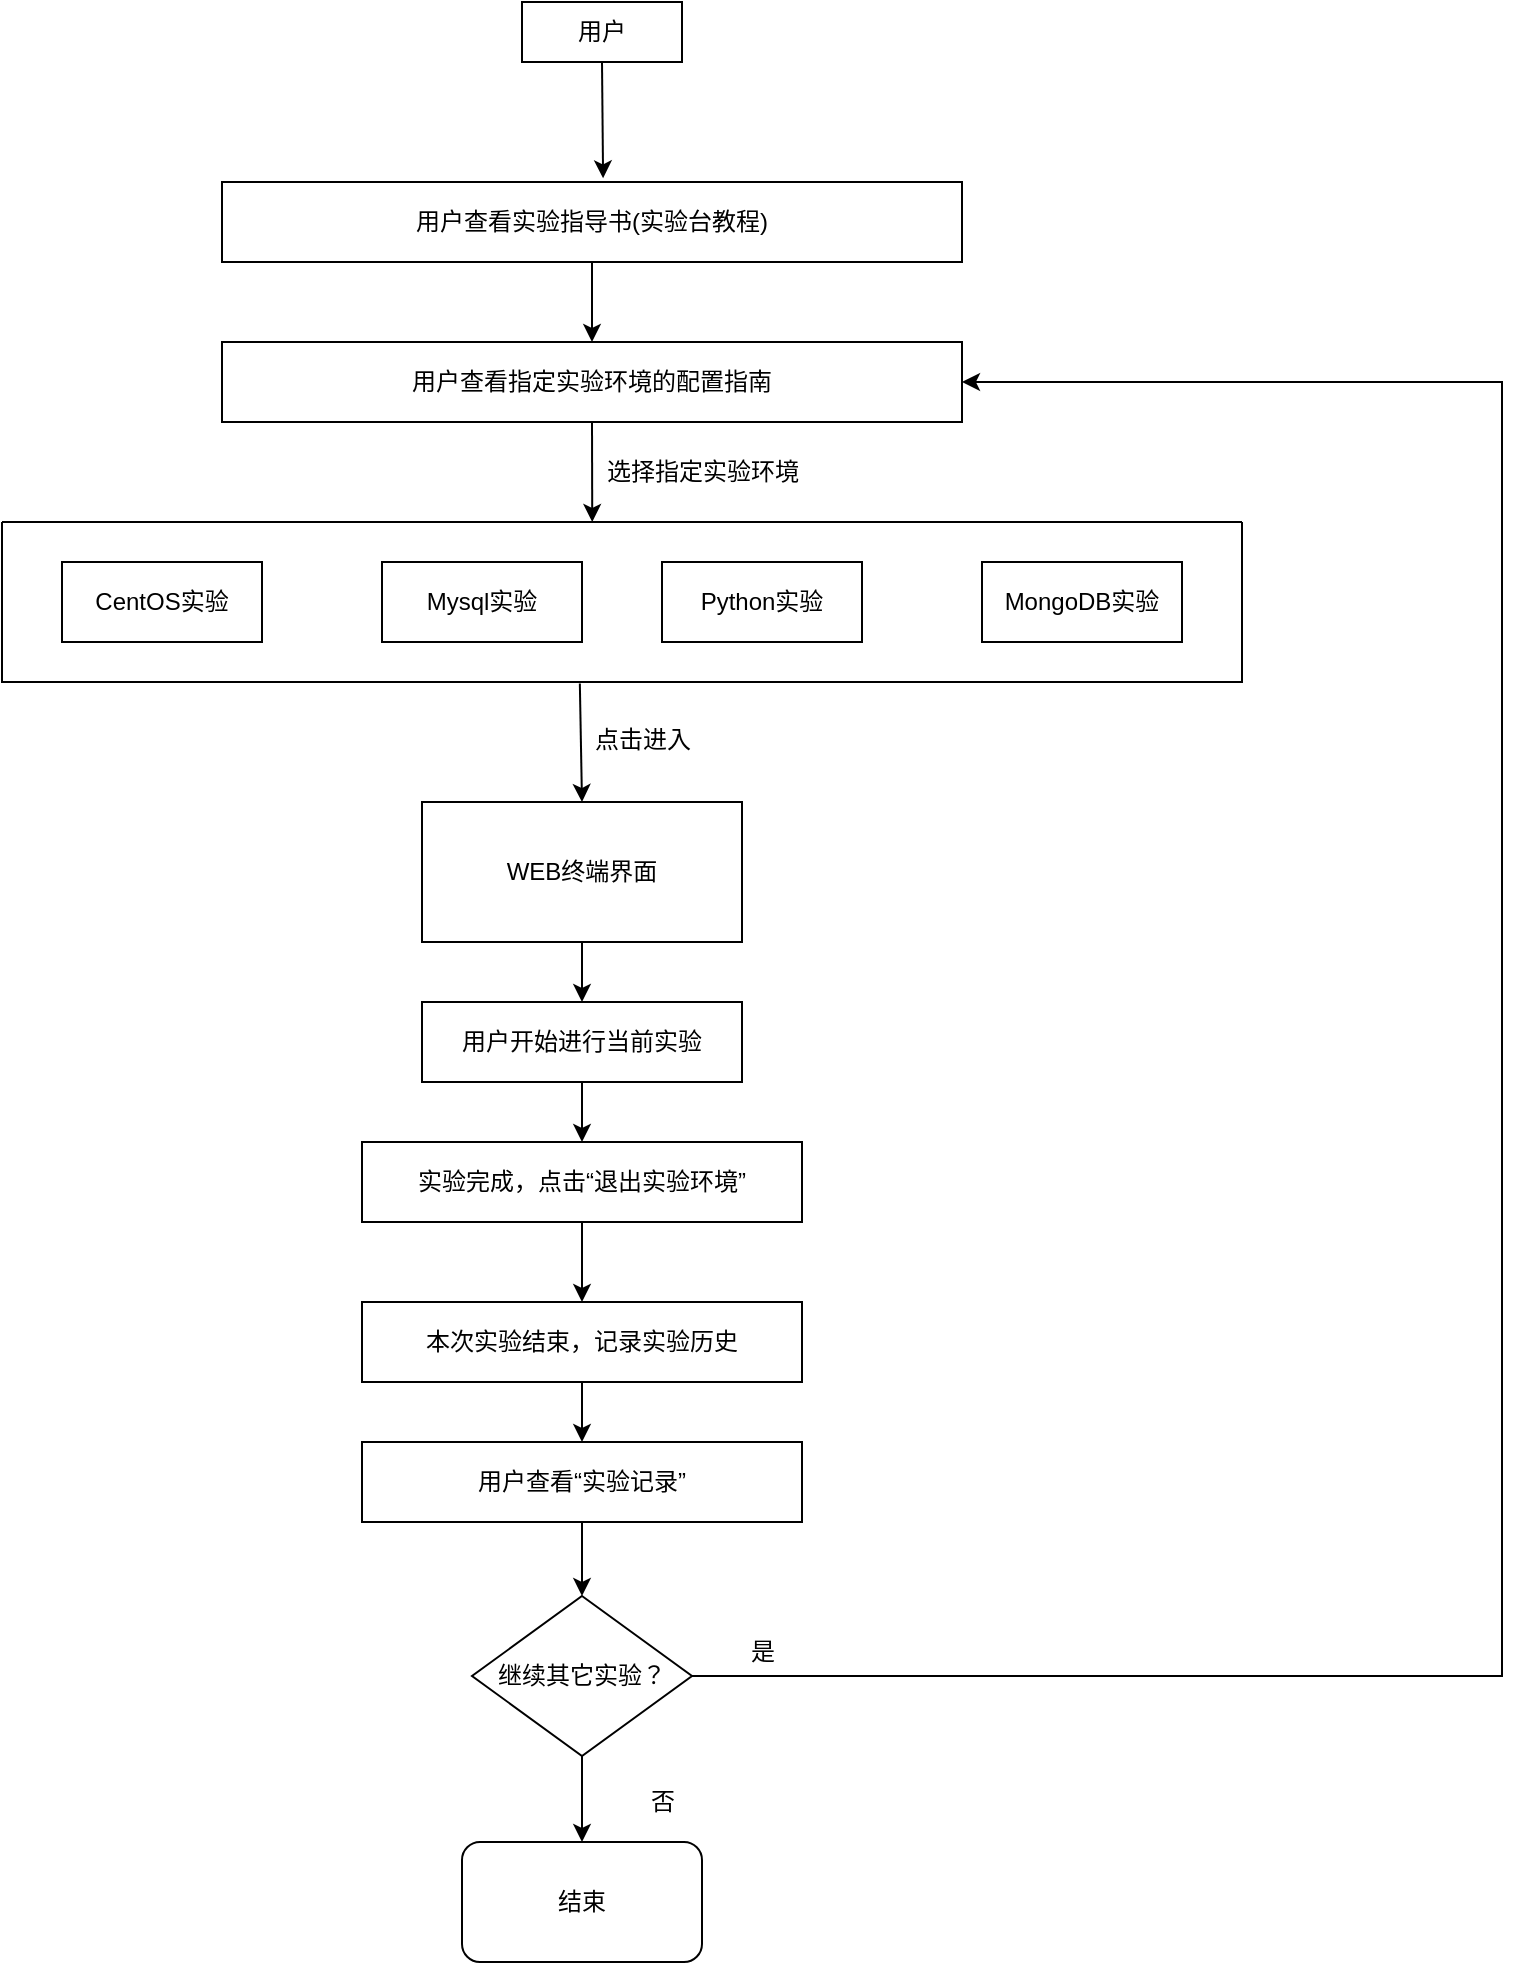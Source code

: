 <mxfile version="21.1.4" type="github">
  <diagram name="第 1 页" id="iDBu9g9PRlwvheA5kxvF">
    <mxGraphModel dx="2179" dy="858" grid="1" gridSize="10" guides="1" tooltips="1" connect="1" arrows="1" fold="1" page="1" pageScale="1" pageWidth="1169" pageHeight="827" math="0" shadow="0">
      <root>
        <mxCell id="0" />
        <mxCell id="1" parent="0" />
        <mxCell id="VXXbkN8eZvHn7JUf34pw-2" value="用户" style="rounded=0;whiteSpace=wrap;html=1;" vertex="1" parent="1">
          <mxGeometry x="510" y="30" width="80" height="30" as="geometry" />
        </mxCell>
        <mxCell id="VXXbkN8eZvHn7JUf34pw-3" value="用户查看实验指导书(实验台教程)" style="rounded=0;whiteSpace=wrap;html=1;" vertex="1" parent="1">
          <mxGeometry x="360" y="120" width="370" height="40" as="geometry" />
        </mxCell>
        <mxCell id="VXXbkN8eZvHn7JUf34pw-4" value="用户查看指定实验环境的配置指南" style="rounded=0;whiteSpace=wrap;html=1;" vertex="1" parent="1">
          <mxGeometry x="360" y="200" width="370" height="40" as="geometry" />
        </mxCell>
        <mxCell id="VXXbkN8eZvHn7JUf34pw-6" value="CentOS实验" style="rounded=0;whiteSpace=wrap;html=1;" vertex="1" parent="1">
          <mxGeometry x="280" y="310" width="100" height="40" as="geometry" />
        </mxCell>
        <mxCell id="VXXbkN8eZvHn7JUf34pw-7" value="Mysql实验" style="rounded=0;whiteSpace=wrap;html=1;" vertex="1" parent="1">
          <mxGeometry x="440" y="310" width="100" height="40" as="geometry" />
        </mxCell>
        <mxCell id="VXXbkN8eZvHn7JUf34pw-8" value="Python实验" style="rounded=0;whiteSpace=wrap;html=1;" vertex="1" parent="1">
          <mxGeometry x="580" y="310" width="100" height="40" as="geometry" />
        </mxCell>
        <mxCell id="VXXbkN8eZvHn7JUf34pw-9" value="MongoDB实验" style="rounded=0;whiteSpace=wrap;html=1;" vertex="1" parent="1">
          <mxGeometry x="740" y="310" width="100" height="40" as="geometry" />
        </mxCell>
        <mxCell id="VXXbkN8eZvHn7JUf34pw-10" value="" style="swimlane;startSize=0;" vertex="1" parent="1">
          <mxGeometry x="250" y="290" width="620" height="80" as="geometry" />
        </mxCell>
        <mxCell id="VXXbkN8eZvHn7JUf34pw-11" value="WEB终端界面" style="rounded=0;whiteSpace=wrap;html=1;" vertex="1" parent="1">
          <mxGeometry x="460" y="430" width="160" height="70" as="geometry" />
        </mxCell>
        <mxCell id="VXXbkN8eZvHn7JUf34pw-12" value="用户开始进行当前实验" style="rounded=0;whiteSpace=wrap;html=1;" vertex="1" parent="1">
          <mxGeometry x="460" y="530" width="160" height="40" as="geometry" />
        </mxCell>
        <mxCell id="VXXbkN8eZvHn7JUf34pw-13" value="实验完成，点击“退出实验环境”" style="rounded=0;whiteSpace=wrap;html=1;" vertex="1" parent="1">
          <mxGeometry x="430" y="600" width="220" height="40" as="geometry" />
        </mxCell>
        <mxCell id="VXXbkN8eZvHn7JUf34pw-14" value="本次实验结束，记录实验历史" style="rounded=0;whiteSpace=wrap;html=1;" vertex="1" parent="1">
          <mxGeometry x="430" y="680" width="220" height="40" as="geometry" />
        </mxCell>
        <mxCell id="VXXbkN8eZvHn7JUf34pw-15" value="用户查看“实验记录”" style="rounded=0;whiteSpace=wrap;html=1;" vertex="1" parent="1">
          <mxGeometry x="430" y="750" width="220" height="40" as="geometry" />
        </mxCell>
        <mxCell id="VXXbkN8eZvHn7JUf34pw-16" value="继续其它实验？" style="rhombus;whiteSpace=wrap;html=1;" vertex="1" parent="1">
          <mxGeometry x="485" y="827" width="110" height="80" as="geometry" />
        </mxCell>
        <mxCell id="VXXbkN8eZvHn7JUf34pw-17" value="" style="endArrow=classic;html=1;rounded=0;exitX=1;exitY=0.5;exitDx=0;exitDy=0;entryX=1;entryY=0.5;entryDx=0;entryDy=0;" edge="1" parent="1" source="VXXbkN8eZvHn7JUf34pw-16" target="VXXbkN8eZvHn7JUf34pw-4">
          <mxGeometry width="50" height="50" relative="1" as="geometry">
            <mxPoint x="390" y="710" as="sourcePoint" />
            <mxPoint x="440" y="660" as="targetPoint" />
            <Array as="points">
              <mxPoint x="1000" y="867" />
              <mxPoint x="1000" y="220" />
            </Array>
          </mxGeometry>
        </mxCell>
        <mxCell id="VXXbkN8eZvHn7JUf34pw-18" value="是" style="text;html=1;align=center;verticalAlign=middle;resizable=0;points=[];autosize=1;strokeColor=none;fillColor=none;" vertex="1" parent="1">
          <mxGeometry x="610" y="840" width="40" height="30" as="geometry" />
        </mxCell>
        <mxCell id="VXXbkN8eZvHn7JUf34pw-20" value="结束" style="rounded=1;whiteSpace=wrap;html=1;" vertex="1" parent="1">
          <mxGeometry x="480" y="950" width="120" height="60" as="geometry" />
        </mxCell>
        <mxCell id="VXXbkN8eZvHn7JUf34pw-21" value="" style="endArrow=classic;html=1;rounded=0;entryX=0.5;entryY=0;entryDx=0;entryDy=0;exitX=0.5;exitY=1;exitDx=0;exitDy=0;" edge="1" parent="1" source="VXXbkN8eZvHn7JUf34pw-16" target="VXXbkN8eZvHn7JUf34pw-20">
          <mxGeometry width="50" height="50" relative="1" as="geometry">
            <mxPoint x="390" y="710" as="sourcePoint" />
            <mxPoint x="440" y="660" as="targetPoint" />
          </mxGeometry>
        </mxCell>
        <mxCell id="VXXbkN8eZvHn7JUf34pw-22" value="否" style="text;html=1;align=center;verticalAlign=middle;resizable=0;points=[];autosize=1;strokeColor=none;fillColor=none;" vertex="1" parent="1">
          <mxGeometry x="560" y="915" width="40" height="30" as="geometry" />
        </mxCell>
        <mxCell id="VXXbkN8eZvHn7JUf34pw-23" value="" style="endArrow=classic;html=1;rounded=0;exitX=0.5;exitY=1;exitDx=0;exitDy=0;entryX=0.515;entryY=-0.046;entryDx=0;entryDy=0;entryPerimeter=0;" edge="1" parent="1" source="VXXbkN8eZvHn7JUf34pw-2" target="VXXbkN8eZvHn7JUf34pw-3">
          <mxGeometry width="50" height="50" relative="1" as="geometry">
            <mxPoint x="390" y="360" as="sourcePoint" />
            <mxPoint x="440" y="310" as="targetPoint" />
          </mxGeometry>
        </mxCell>
        <mxCell id="VXXbkN8eZvHn7JUf34pw-24" value="" style="endArrow=classic;html=1;rounded=0;exitX=0.5;exitY=1;exitDx=0;exitDy=0;entryX=0.5;entryY=0;entryDx=0;entryDy=0;" edge="1" parent="1" source="VXXbkN8eZvHn7JUf34pw-3" target="VXXbkN8eZvHn7JUf34pw-4">
          <mxGeometry width="50" height="50" relative="1" as="geometry">
            <mxPoint x="390" y="430" as="sourcePoint" />
            <mxPoint x="440" y="380" as="targetPoint" />
          </mxGeometry>
        </mxCell>
        <mxCell id="VXXbkN8eZvHn7JUf34pw-25" value="" style="endArrow=classic;html=1;rounded=0;exitX=0.5;exitY=1;exitDx=0;exitDy=0;entryX=0.476;entryY=0;entryDx=0;entryDy=0;entryPerimeter=0;" edge="1" parent="1" source="VXXbkN8eZvHn7JUf34pw-4" target="VXXbkN8eZvHn7JUf34pw-10">
          <mxGeometry width="50" height="50" relative="1" as="geometry">
            <mxPoint x="390" y="430" as="sourcePoint" />
            <mxPoint x="440" y="380" as="targetPoint" />
          </mxGeometry>
        </mxCell>
        <mxCell id="VXXbkN8eZvHn7JUf34pw-26" value="选择指定实验环境" style="text;html=1;align=center;verticalAlign=middle;resizable=0;points=[];autosize=1;strokeColor=none;fillColor=none;" vertex="1" parent="1">
          <mxGeometry x="540" y="250" width="120" height="30" as="geometry" />
        </mxCell>
        <mxCell id="VXXbkN8eZvHn7JUf34pw-27" value="" style="endArrow=classic;html=1;rounded=0;exitX=0.466;exitY=1.01;exitDx=0;exitDy=0;exitPerimeter=0;entryX=0.5;entryY=0;entryDx=0;entryDy=0;" edge="1" parent="1" source="VXXbkN8eZvHn7JUf34pw-10" target="VXXbkN8eZvHn7JUf34pw-11">
          <mxGeometry width="50" height="50" relative="1" as="geometry">
            <mxPoint x="390" y="570" as="sourcePoint" />
            <mxPoint x="440" y="520" as="targetPoint" />
          </mxGeometry>
        </mxCell>
        <mxCell id="VXXbkN8eZvHn7JUf34pw-28" value="点击进入" style="text;html=1;align=center;verticalAlign=middle;resizable=0;points=[];autosize=1;strokeColor=none;fillColor=none;" vertex="1" parent="1">
          <mxGeometry x="535" y="384" width="70" height="30" as="geometry" />
        </mxCell>
        <mxCell id="VXXbkN8eZvHn7JUf34pw-29" value="" style="endArrow=classic;html=1;rounded=0;exitX=0.5;exitY=1;exitDx=0;exitDy=0;entryX=0.5;entryY=0;entryDx=0;entryDy=0;" edge="1" parent="1" source="VXXbkN8eZvHn7JUf34pw-11" target="VXXbkN8eZvHn7JUf34pw-12">
          <mxGeometry width="50" height="50" relative="1" as="geometry">
            <mxPoint x="440" y="530" as="sourcePoint" />
            <mxPoint x="490" y="480" as="targetPoint" />
          </mxGeometry>
        </mxCell>
        <mxCell id="VXXbkN8eZvHn7JUf34pw-30" value="" style="endArrow=classic;html=1;rounded=0;entryX=0.5;entryY=0;entryDx=0;entryDy=0;exitX=0.5;exitY=1;exitDx=0;exitDy=0;" edge="1" parent="1" source="VXXbkN8eZvHn7JUf34pw-12" target="VXXbkN8eZvHn7JUf34pw-13">
          <mxGeometry width="50" height="50" relative="1" as="geometry">
            <mxPoint x="440" y="530" as="sourcePoint" />
            <mxPoint x="490" y="480" as="targetPoint" />
          </mxGeometry>
        </mxCell>
        <mxCell id="VXXbkN8eZvHn7JUf34pw-31" value="" style="endArrow=classic;html=1;rounded=0;exitX=0.5;exitY=1;exitDx=0;exitDy=0;" edge="1" parent="1" source="VXXbkN8eZvHn7JUf34pw-13" target="VXXbkN8eZvHn7JUf34pw-14">
          <mxGeometry width="50" height="50" relative="1" as="geometry">
            <mxPoint x="440" y="630" as="sourcePoint" />
            <mxPoint x="490" y="580" as="targetPoint" />
          </mxGeometry>
        </mxCell>
        <mxCell id="VXXbkN8eZvHn7JUf34pw-32" value="" style="endArrow=classic;html=1;rounded=0;exitX=0.5;exitY=1;exitDx=0;exitDy=0;entryX=0.5;entryY=0;entryDx=0;entryDy=0;" edge="1" parent="1" source="VXXbkN8eZvHn7JUf34pw-14" target="VXXbkN8eZvHn7JUf34pw-15">
          <mxGeometry width="50" height="50" relative="1" as="geometry">
            <mxPoint x="440" y="680" as="sourcePoint" />
            <mxPoint x="490" y="630" as="targetPoint" />
          </mxGeometry>
        </mxCell>
        <mxCell id="VXXbkN8eZvHn7JUf34pw-33" value="" style="endArrow=classic;html=1;rounded=0;exitX=0.5;exitY=1;exitDx=0;exitDy=0;entryX=0.5;entryY=0;entryDx=0;entryDy=0;" edge="1" parent="1" source="VXXbkN8eZvHn7JUf34pw-15" target="VXXbkN8eZvHn7JUf34pw-16">
          <mxGeometry width="50" height="50" relative="1" as="geometry">
            <mxPoint x="440" y="830" as="sourcePoint" />
            <mxPoint x="490" y="780" as="targetPoint" />
          </mxGeometry>
        </mxCell>
      </root>
    </mxGraphModel>
  </diagram>
</mxfile>
